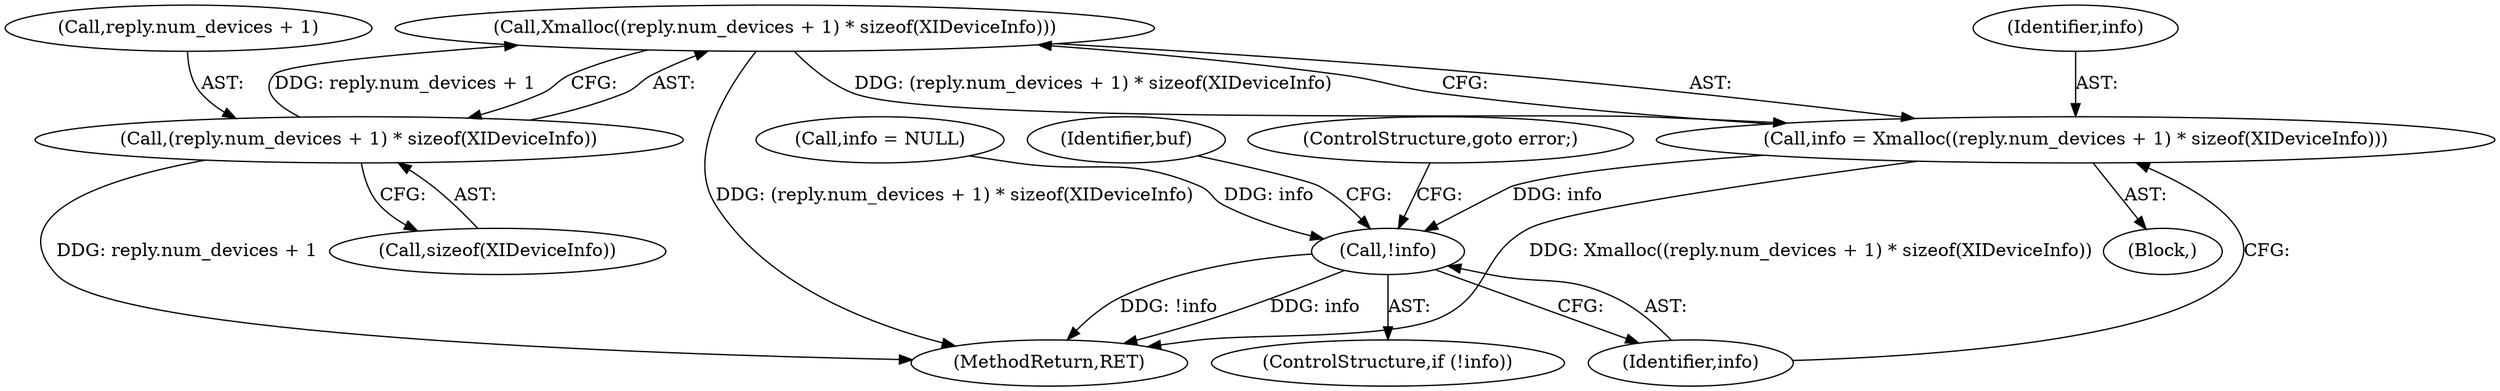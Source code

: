digraph "0_libXi_19a9cd607de73947fcfb104682f203ffe4e1f4e5_2@API" {
"1000190" [label="(Call,Xmalloc((reply.num_devices + 1) * sizeof(XIDeviceInfo)))"];
"1000191" [label="(Call,(reply.num_devices + 1) * sizeof(XIDeviceInfo))"];
"1000188" [label="(Call,info = Xmalloc((reply.num_devices + 1) * sizeof(XIDeviceInfo)))"];
"1000209" [label="(Call,!info)"];
"1000209" [label="(Call,!info)"];
"1000205" [label="(Call,info = NULL)"];
"1000190" [label="(Call,Xmalloc((reply.num_devices + 1) * sizeof(XIDeviceInfo)))"];
"1000210" [label="(Identifier,info)"];
"1000189" [label="(Identifier,info)"];
"1000192" [label="(Call,reply.num_devices + 1)"];
"1000213" [label="(Identifier,buf)"];
"1000188" [label="(Call,info = Xmalloc((reply.num_devices + 1) * sizeof(XIDeviceInfo)))"];
"1000208" [label="(ControlStructure,if (!info))"];
"1000191" [label="(Call,(reply.num_devices + 1) * sizeof(XIDeviceInfo))"];
"1000181" [label="(Block,)"];
"1000211" [label="(ControlStructure,goto error;)"];
"1000197" [label="(Call,sizeof(XIDeviceInfo))"];
"1000411" [label="(MethodReturn,RET)"];
"1000190" -> "1000188"  [label="AST: "];
"1000190" -> "1000191"  [label="CFG: "];
"1000191" -> "1000190"  [label="AST: "];
"1000188" -> "1000190"  [label="CFG: "];
"1000190" -> "1000411"  [label="DDG: (reply.num_devices + 1) * sizeof(XIDeviceInfo)"];
"1000190" -> "1000188"  [label="DDG: (reply.num_devices + 1) * sizeof(XIDeviceInfo)"];
"1000191" -> "1000190"  [label="DDG: reply.num_devices + 1"];
"1000191" -> "1000197"  [label="CFG: "];
"1000192" -> "1000191"  [label="AST: "];
"1000197" -> "1000191"  [label="AST: "];
"1000191" -> "1000411"  [label="DDG: reply.num_devices + 1"];
"1000188" -> "1000181"  [label="AST: "];
"1000189" -> "1000188"  [label="AST: "];
"1000210" -> "1000188"  [label="CFG: "];
"1000188" -> "1000411"  [label="DDG: Xmalloc((reply.num_devices + 1) * sizeof(XIDeviceInfo))"];
"1000188" -> "1000209"  [label="DDG: info"];
"1000209" -> "1000208"  [label="AST: "];
"1000209" -> "1000210"  [label="CFG: "];
"1000210" -> "1000209"  [label="AST: "];
"1000211" -> "1000209"  [label="CFG: "];
"1000213" -> "1000209"  [label="CFG: "];
"1000209" -> "1000411"  [label="DDG: !info"];
"1000209" -> "1000411"  [label="DDG: info"];
"1000205" -> "1000209"  [label="DDG: info"];
}
